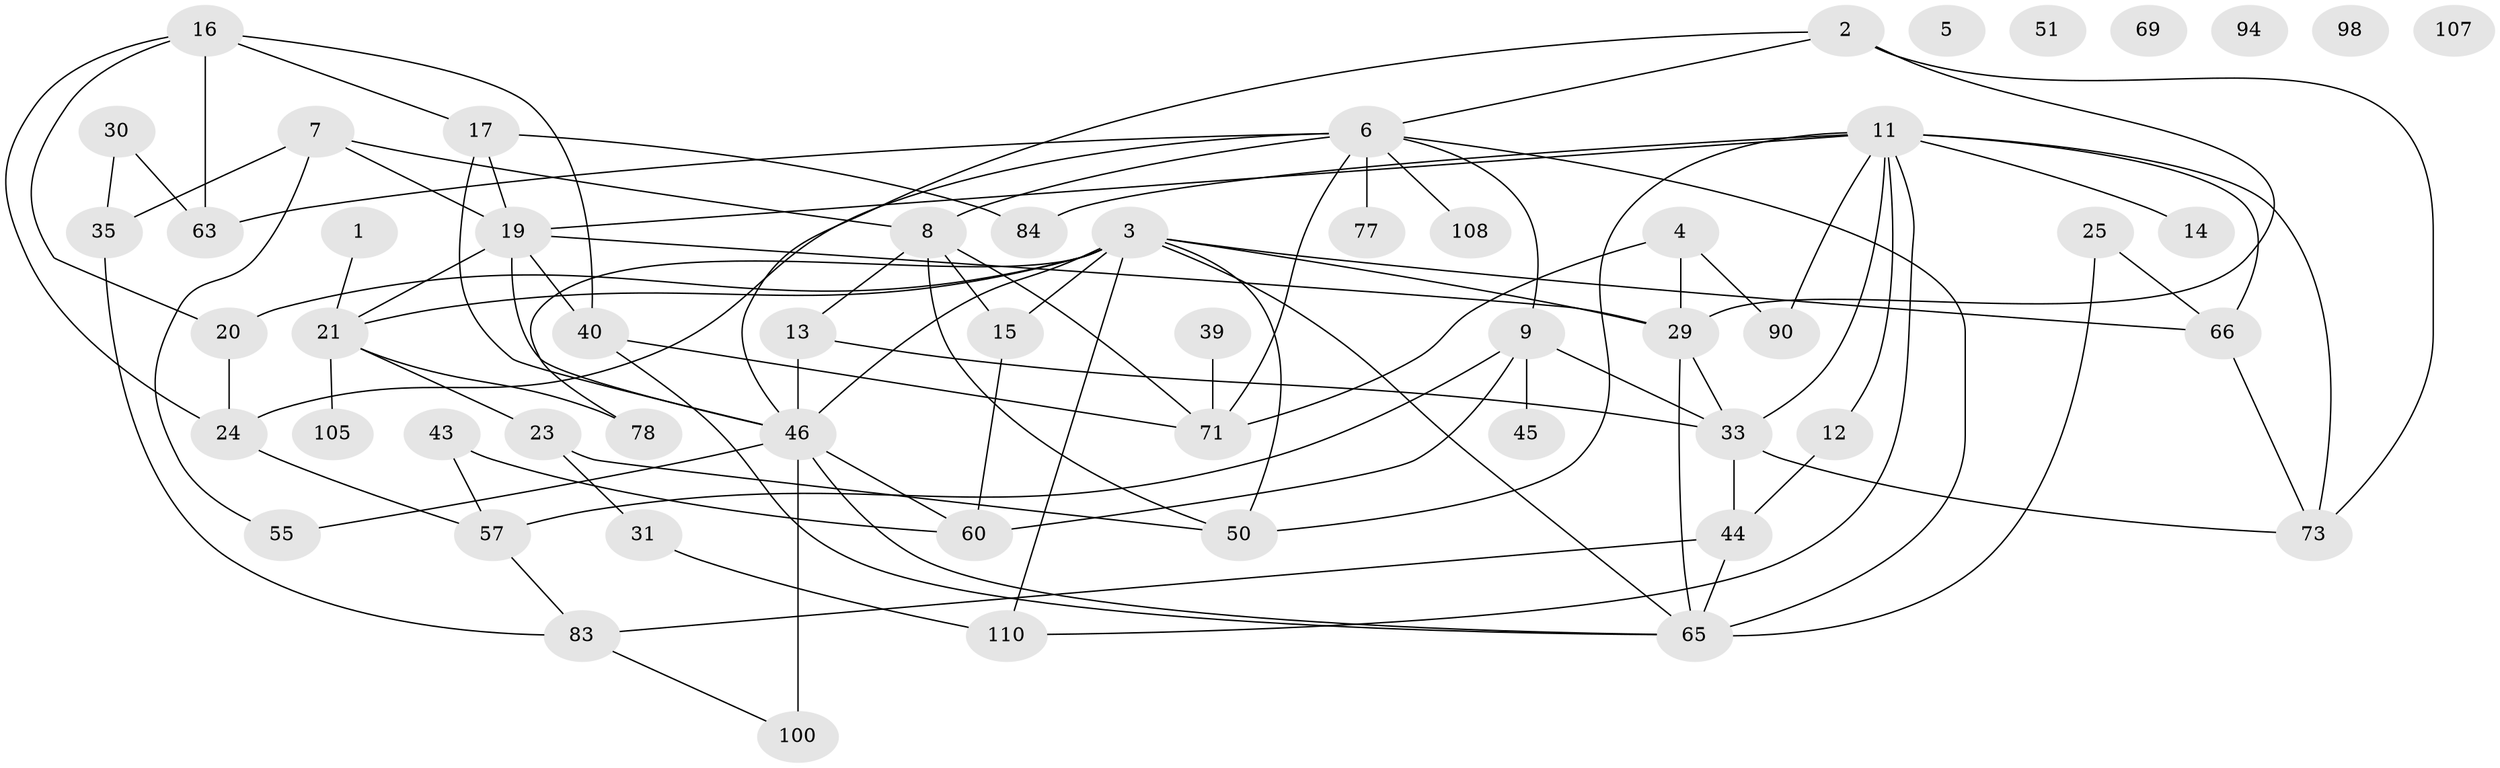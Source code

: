 // original degree distribution, {1: 0.12389380530973451, 4: 0.168141592920354, 5: 0.10619469026548672, 2: 0.336283185840708, 0: 0.05309734513274336, 3: 0.17699115044247787, 7: 0.035398230088495575}
// Generated by graph-tools (version 1.1) at 2025/16/03/04/25 18:16:29]
// undirected, 56 vertices, 95 edges
graph export_dot {
graph [start="1"]
  node [color=gray90,style=filled];
  1 [super="+41"];
  2;
  3 [super="+88+32+74+56"];
  4 [super="+47"];
  5;
  6 [super="+36+10+104"];
  7 [super="+26"];
  8 [super="+22"];
  9 [super="+103+80"];
  11 [super="+109+99+96"];
  12 [super="+38"];
  13 [super="+52"];
  14 [super="+91"];
  15;
  16 [super="+34+18"];
  17 [super="+37"];
  19 [super="+48"];
  20 [super="+87+81"];
  21 [super="+27"];
  23 [super="+67"];
  24 [super="+49"];
  25 [super="+58"];
  29 [super="+42+61"];
  30 [super="+54"];
  31;
  33 [super="+70"];
  35 [super="+53"];
  39;
  40 [super="+75"];
  43;
  44 [super="+101+85"];
  45;
  46 [super="+93+86"];
  50 [super="+112"];
  51;
  55 [super="+59"];
  57;
  60 [super="+76"];
  63 [super="+64+79"];
  65 [super="+102"];
  66;
  69;
  71 [super="+72"];
  73;
  77;
  78;
  83 [super="+97"];
  84;
  90;
  94;
  98;
  100;
  105;
  107;
  108;
  110 [super="+111+113"];
  1 -- 21;
  2 -- 73;
  2 -- 29;
  2 -- 6;
  2 -- 46;
  3 -- 21 [weight=2];
  3 -- 15;
  3 -- 110;
  3 -- 46;
  3 -- 29;
  3 -- 65;
  3 -- 50;
  3 -- 66;
  3 -- 78;
  3 -- 20;
  4 -- 71;
  4 -- 90;
  4 -- 29;
  6 -- 65;
  6 -- 9;
  6 -- 108;
  6 -- 8;
  6 -- 77;
  6 -- 71;
  6 -- 63;
  6 -- 24;
  7 -- 35;
  7 -- 8;
  7 -- 19;
  7 -- 55;
  8 -- 13;
  8 -- 15;
  8 -- 50;
  8 -- 71;
  9 -- 60;
  9 -- 33;
  9 -- 45;
  9 -- 57;
  11 -- 66;
  11 -- 33;
  11 -- 50;
  11 -- 19;
  11 -- 110;
  11 -- 84;
  11 -- 73;
  11 -- 90;
  11 -- 12;
  11 -- 14;
  12 -- 44;
  13 -- 46;
  13 -- 33;
  15 -- 60;
  16 -- 17;
  16 -- 20;
  16 -- 40;
  16 -- 24;
  16 -- 63;
  17 -- 84;
  17 -- 19;
  17 -- 46;
  19 -- 46;
  19 -- 21;
  19 -- 29;
  19 -- 40;
  20 -- 24;
  21 -- 105;
  21 -- 78;
  21 -- 23;
  23 -- 50;
  23 -- 31;
  24 -- 57;
  25 -- 66;
  25 -- 65;
  29 -- 33;
  29 -- 65;
  30 -- 35;
  30 -- 63;
  31 -- 110 [weight=2];
  33 -- 73;
  33 -- 44;
  35 -- 83;
  39 -- 71;
  40 -- 71;
  40 -- 65;
  43 -- 57;
  43 -- 60;
  44 -- 65 [weight=2];
  44 -- 83;
  46 -- 65;
  46 -- 100 [weight=2];
  46 -- 55;
  46 -- 60;
  57 -- 83;
  66 -- 73;
  83 -- 100;
}
